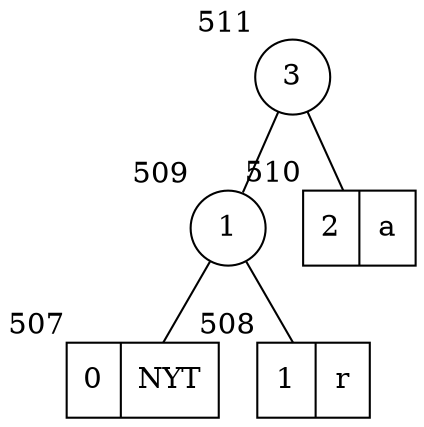 graph {
511[label="3",shape="circle",xlabel="511",]
509[label="1",shape="circle",xlabel="509",]
507[label="0 | NYT",shape="record",xlabel="507",]
508[label="1 | r",shape="record",xlabel="508",]
510[label="2 | a",shape="record",xlabel="510",]
511 -- 509
511 -- 510

509 -- 507
509 -- 508




}